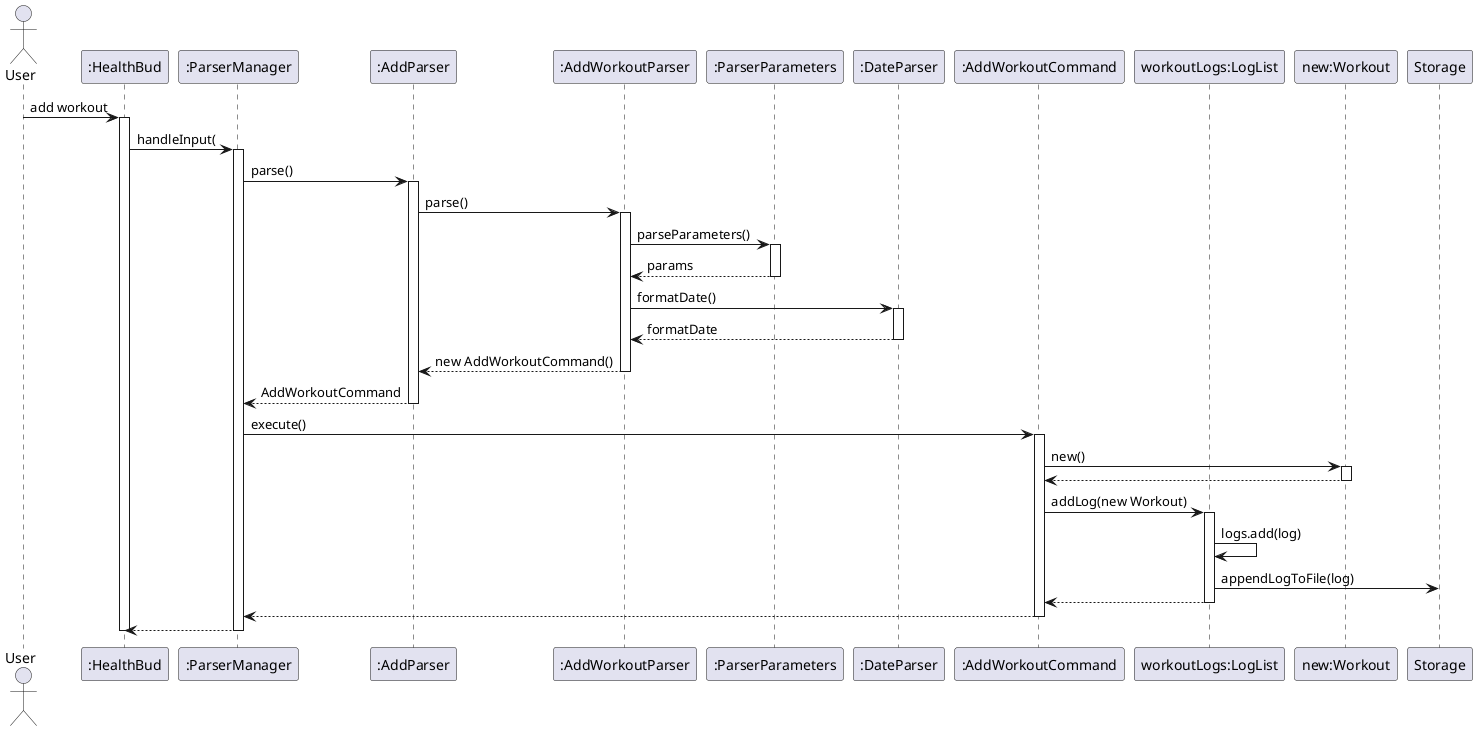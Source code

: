 @startuml
actor User
participant ":HealthBud" as HealthBud
participant ":ParserManager" as ParserManager
participant ":AddParser" as AddParser
participant ":AddWorkoutParser" as AddWorkoutParser
participant ":ParserParameters" as ParserParameters
participant ":DateParser" as DateParser
participant ":AddWorkoutCommand" as AddWorkoutCommand
participant "workoutLogs:LogList" as LogList
participant "new:Workout" as Workout

User -> HealthBud : add workout
activate HealthBud

HealthBud -> ParserManager : handleInput(
activate ParserManager

ParserManager -> AddParser : parse()
activate AddParser

AddParser -> AddWorkoutParser : parse()
activate AddWorkoutParser

AddWorkoutParser -> ParserParameters : parseParameters()
activate ParserParameters
ParserParameters --> AddWorkoutParser : params
deactivate ParserParameters

AddWorkoutParser -> DateParser : formatDate()
activate DateParser
DateParser --> AddWorkoutParser : formatDate
deactivate DateParser

AddWorkoutParser --> AddParser : new AddWorkoutCommand()
deactivate AddWorkoutParser

AddParser --> ParserManager : AddWorkoutCommand
deactivate AddParser

ParserManager -> AddWorkoutCommand : execute()
activate AddWorkoutCommand

AddWorkoutCommand -> Workout : new()
activate Workout
Workout --> AddWorkoutCommand
deactivate Workout

AddWorkoutCommand -> LogList : addLog(new Workout)
activate LogList
LogList -> LogList : logs.add(log)
LogList -> Storage : appendLogToFile(log)
LogList --> AddWorkoutCommand
deactivate LogList

AddWorkoutCommand --> ParserManager
deactivate AddWorkoutCommand

ParserManager --> HealthBud
deactivate ParserManager

deactivate HealthBud
@enduml
